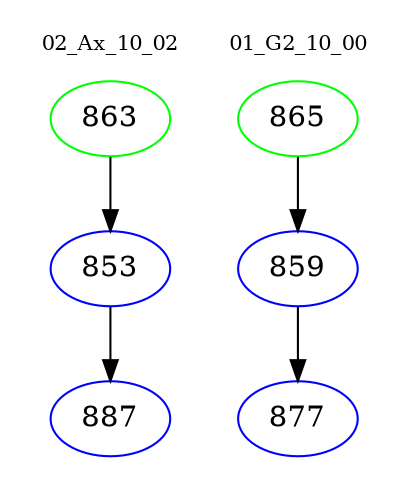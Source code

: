 digraph{
subgraph cluster_0 {
color = white
label = "02_Ax_10_02";
fontsize=10;
T0_863 [label="863", color="green"]
T0_863 -> T0_853 [color="black"]
T0_853 [label="853", color="blue"]
T0_853 -> T0_887 [color="black"]
T0_887 [label="887", color="blue"]
}
subgraph cluster_1 {
color = white
label = "01_G2_10_00";
fontsize=10;
T1_865 [label="865", color="green"]
T1_865 -> T1_859 [color="black"]
T1_859 [label="859", color="blue"]
T1_859 -> T1_877 [color="black"]
T1_877 [label="877", color="blue"]
}
}

